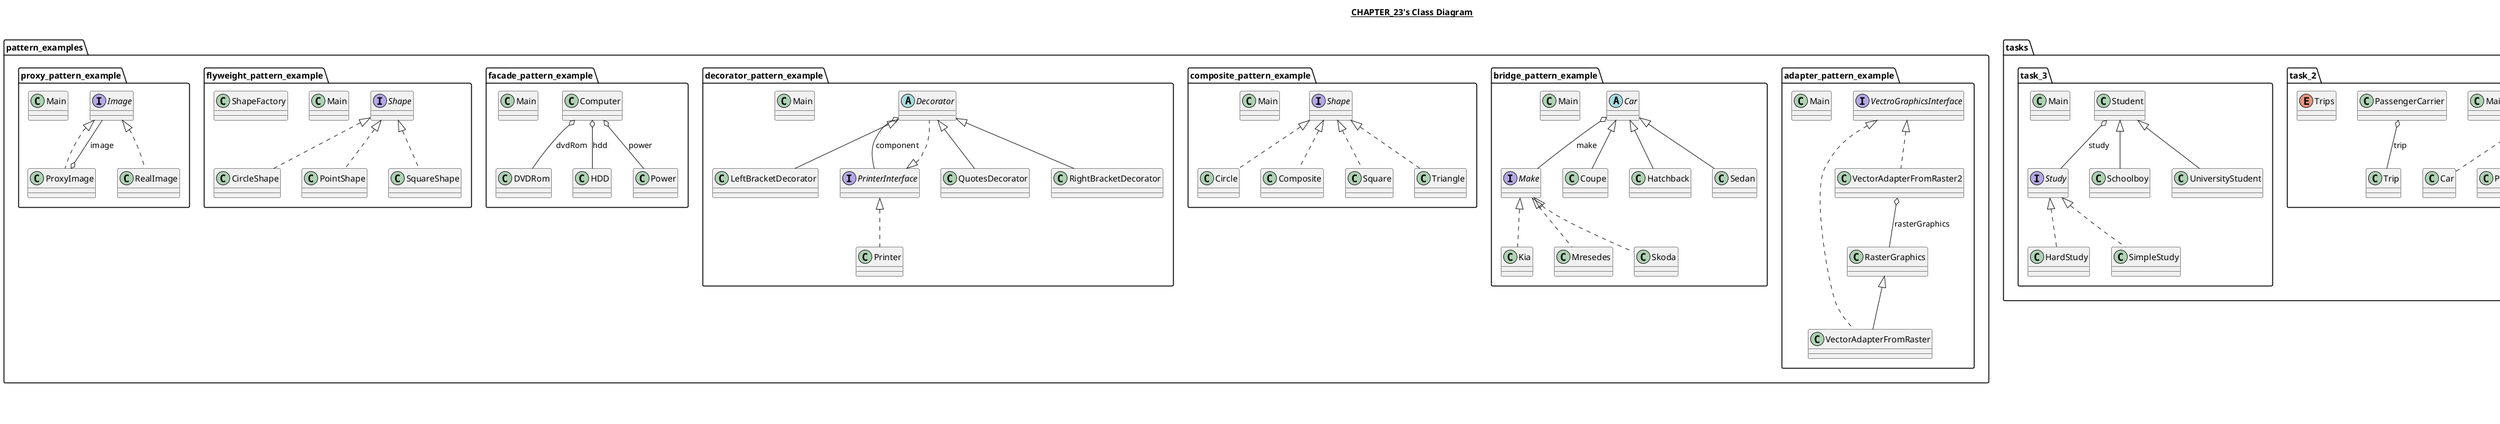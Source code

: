 @startuml

title __CHAPTER_23's Class Diagram__\n

  namespace pattern_examples.adapter_pattern_example {
    class pattern_examples.adapter_pattern_example.Main {
    }
  }
  

  namespace pattern_examples.adapter_pattern_example {
    class pattern_examples.adapter_pattern_example.RasterGraphics {
    }
  }
  

  namespace pattern_examples.adapter_pattern_example {
    class pattern_examples.adapter_pattern_example.VectorAdapterFromRaster {
    }
  }
  

  namespace pattern_examples.adapter_pattern_example {
    class pattern_examples.adapter_pattern_example.VectorAdapterFromRaster2 {
    }
  }
  

  namespace pattern_examples.adapter_pattern_example {
    interface pattern_examples.adapter_pattern_example.VectroGraphicsInterface {
    }
  }
  

  namespace pattern_examples.bridge_pattern_example {
    abstract class pattern_examples.bridge_pattern_example.Car {
    }
  }
  

  namespace pattern_examples.bridge_pattern_example {
    class pattern_examples.bridge_pattern_example.Coupe {
    }
  }
  

  namespace pattern_examples.bridge_pattern_example {
    class pattern_examples.bridge_pattern_example.Hatchback {
    }
  }
  

  namespace pattern_examples.bridge_pattern_example {
    class pattern_examples.bridge_pattern_example.Kia {
    }
  }
  

  namespace pattern_examples.bridge_pattern_example {
    class pattern_examples.bridge_pattern_example.Main {
    }
  }
  

  namespace pattern_examples.bridge_pattern_example {
    interface pattern_examples.bridge_pattern_example.Make {
    }
  }
  

  namespace pattern_examples.bridge_pattern_example {
    class pattern_examples.bridge_pattern_example.Mresedes {
    }
  }
  

  namespace pattern_examples.bridge_pattern_example {
    class pattern_examples.bridge_pattern_example.Sedan {
    }
  }
  

  namespace pattern_examples.bridge_pattern_example {
    class pattern_examples.bridge_pattern_example.Skoda {
    }
  }
  

  namespace pattern_examples.composite_pattern_example {
    class pattern_examples.composite_pattern_example.Circle {
    }
  }
  

  namespace pattern_examples.composite_pattern_example {
    class pattern_examples.composite_pattern_example.Composite {
    }
  }
  

  namespace pattern_examples.composite_pattern_example {
    class pattern_examples.composite_pattern_example.Main {
    }
  }
  

  namespace pattern_examples.composite_pattern_example {
    interface pattern_examples.composite_pattern_example.Shape {
    }
  }
  

  namespace pattern_examples.composite_pattern_example {
    class pattern_examples.composite_pattern_example.Square {
    }
  }
  

  namespace pattern_examples.composite_pattern_example {
    class pattern_examples.composite_pattern_example.Triangle {
    }
  }
  

  namespace pattern_examples.decorator_pattern_example {
    abstract class pattern_examples.decorator_pattern_example.Decorator {
    }
  }
  

  namespace pattern_examples.decorator_pattern_example {
    class pattern_examples.decorator_pattern_example.LeftBracketDecorator {
    }
  }
  

  namespace pattern_examples.decorator_pattern_example {
    class pattern_examples.decorator_pattern_example.Main {
    }
  }
  

  namespace pattern_examples.decorator_pattern_example {
    class pattern_examples.decorator_pattern_example.Printer {
    }
  }
  

  namespace pattern_examples.decorator_pattern_example {
    interface pattern_examples.decorator_pattern_example.PrinterInterface {
    }
  }
  

  namespace pattern_examples.decorator_pattern_example {
    class pattern_examples.decorator_pattern_example.QuotesDecorator {
    }
  }
  

  namespace pattern_examples.decorator_pattern_example {
    class pattern_examples.decorator_pattern_example.RightBracketDecorator {
    }
  }
  

  namespace pattern_examples.facade_pattern_example {
    class pattern_examples.facade_pattern_example.Computer {
    }
  }
  

  namespace pattern_examples.facade_pattern_example {
    class pattern_examples.facade_pattern_example.DVDRom {
    }
  }
  

  namespace pattern_examples.facade_pattern_example {
    class pattern_examples.facade_pattern_example.HDD {
    }
  }
  

  namespace pattern_examples.facade_pattern_example {
    class pattern_examples.facade_pattern_example.Main {
    }
  }
  

  namespace pattern_examples.facade_pattern_example {
    class pattern_examples.facade_pattern_example.Power {
    }
  }
  

  namespace pattern_examples.flyweight_pattern_example {
    class pattern_examples.flyweight_pattern_example.CircleShape {
    }
  }
  

  namespace pattern_examples.flyweight_pattern_example {
    class pattern_examples.flyweight_pattern_example.Main {
    }
  }
  

  namespace pattern_examples.flyweight_pattern_example {
    class pattern_examples.flyweight_pattern_example.PointShape {
    }
  }
  

  namespace pattern_examples.flyweight_pattern_example {
    interface pattern_examples.flyweight_pattern_example.Shape {
    }
  }
  

  namespace pattern_examples.flyweight_pattern_example {
    class pattern_examples.flyweight_pattern_example.ShapeFactory {
    }
  }
  

  namespace pattern_examples.flyweight_pattern_example {
    class pattern_examples.flyweight_pattern_example.SquareShape {
    }
  }
  

  namespace pattern_examples.proxy_pattern_example {
    interface pattern_examples.proxy_pattern_example.Image {
    }
  }
  

  namespace pattern_examples.proxy_pattern_example {
    class pattern_examples.proxy_pattern_example.Main {
    }
  }
  

  namespace pattern_examples.proxy_pattern_example {
    class pattern_examples.proxy_pattern_example.ProxyImage {
    }
  }
  

  namespace pattern_examples.proxy_pattern_example {
    class pattern_examples.proxy_pattern_example.RealImage {
    }
  }
  

  namespace tasks.task_1 {
    class tasks.task_1.Bicycle {
    }
  }
  

  namespace tasks.task_1 {
    class tasks.task_1.Car {
    }
  }
  

  namespace tasks.task_1 {
    class tasks.task_1.Carriage {
    }
  }
  

  namespace tasks.task_1 {
    class tasks.task_1.Facade {
    }
  }
  

  namespace tasks.task_1 {
    class tasks.task_1.Main {
    }
  }
  

  namespace tasks.task_1 {
    class tasks.task_1.Transport {
    }
  }
  

  namespace tasks.task_2 {
    class tasks.task_2.Car {
    }
  }
  

  namespace tasks.task_2 {
    class tasks.task_2.Main {
    }
  }
  

  namespace tasks.task_2 {
    class tasks.task_2.PassengerCarrier {
    }
  }
  

  namespace tasks.task_2 {
    class tasks.task_2.Plane {
    }
  }
  

  namespace tasks.task_2 {
    class tasks.task_2.Train {
    }
  }
  

  namespace tasks.task_2 {
    class tasks.task_2.Trip {
    }
  }
  

  namespace tasks.task_2 {
    interface tasks.task_2.Tripable {
    }
  }
  

  namespace tasks.task_2 {
    enum Trips {
    }
  }
  

  namespace tasks.task_3 {
    class tasks.task_3.HardStudy {
    }
  }
  

  namespace tasks.task_3 {
    class tasks.task_3.Main {
    }
  }
  

  namespace tasks.task_3 {
    class tasks.task_3.Schoolboy {
    }
  }
  

  namespace tasks.task_3 {
    class tasks.task_3.SimpleStudy {
    }
  }
  

  namespace tasks.task_3 {
    class tasks.task_3.Student {
    }
  }
  

  namespace tasks.task_3 {
    interface tasks.task_3.Study {
    }
  }
  

  namespace tasks.task_3 {
    class tasks.task_3.UniversityStudent {
    }
  }
  

  pattern_examples.adapter_pattern_example.VectorAdapterFromRaster .up.|> pattern_examples.adapter_pattern_example.VectroGraphicsInterface
  pattern_examples.adapter_pattern_example.VectorAdapterFromRaster -up-|> pattern_examples.adapter_pattern_example.RasterGraphics
  pattern_examples.adapter_pattern_example.VectorAdapterFromRaster2 .up.|> pattern_examples.adapter_pattern_example.VectroGraphicsInterface
  pattern_examples.adapter_pattern_example.VectorAdapterFromRaster2 o-- pattern_examples.adapter_pattern_example.RasterGraphics : rasterGraphics
  pattern_examples.bridge_pattern_example.Car o-- pattern_examples.bridge_pattern_example.Make : make
  pattern_examples.bridge_pattern_example.Coupe -up-|> pattern_examples.bridge_pattern_example.Car
  pattern_examples.bridge_pattern_example.Hatchback -up-|> pattern_examples.bridge_pattern_example.Car
  pattern_examples.bridge_pattern_example.Kia .up.|> pattern_examples.bridge_pattern_example.Make
  pattern_examples.bridge_pattern_example.Mresedes .up.|> pattern_examples.bridge_pattern_example.Make
  pattern_examples.bridge_pattern_example.Sedan -up-|> pattern_examples.bridge_pattern_example.Car
  pattern_examples.bridge_pattern_example.Skoda .up.|> pattern_examples.bridge_pattern_example.Make
  pattern_examples.composite_pattern_example.Circle .up.|> pattern_examples.composite_pattern_example.Shape
  pattern_examples.composite_pattern_example.Composite .up.|> pattern_examples.composite_pattern_example.Shape
  pattern_examples.composite_pattern_example.Square .up.|> pattern_examples.composite_pattern_example.Shape
  pattern_examples.composite_pattern_example.Triangle .up.|> pattern_examples.composite_pattern_example.Shape
  pattern_examples.decorator_pattern_example.Decorator .up.|> pattern_examples.decorator_pattern_example.PrinterInterface
  pattern_examples.decorator_pattern_example.Decorator o-- pattern_examples.decorator_pattern_example.PrinterInterface : component
  pattern_examples.decorator_pattern_example.LeftBracketDecorator -up-|> pattern_examples.decorator_pattern_example.Decorator
  pattern_examples.decorator_pattern_example.Printer .up.|> pattern_examples.decorator_pattern_example.PrinterInterface
  pattern_examples.decorator_pattern_example.QuotesDecorator -up-|> pattern_examples.decorator_pattern_example.Decorator
  pattern_examples.decorator_pattern_example.RightBracketDecorator -up-|> pattern_examples.decorator_pattern_example.Decorator
  pattern_examples.facade_pattern_example.Computer o-- pattern_examples.facade_pattern_example.DVDRom : dvdRom
  pattern_examples.facade_pattern_example.Computer o-- pattern_examples.facade_pattern_example.HDD : hdd
  pattern_examples.facade_pattern_example.Computer o-- pattern_examples.facade_pattern_example.Power : power
  pattern_examples.flyweight_pattern_example.CircleShape .up.|> pattern_examples.flyweight_pattern_example.Shape
  pattern_examples.flyweight_pattern_example.PointShape .up.|> pattern_examples.flyweight_pattern_example.Shape
  pattern_examples.flyweight_pattern_example.SquareShape .up.|> pattern_examples.flyweight_pattern_example.Shape
  pattern_examples.proxy_pattern_example.ProxyImage .up.|> pattern_examples.proxy_pattern_example.Image
  pattern_examples.proxy_pattern_example.ProxyImage o-- pattern_examples.proxy_pattern_example.Image : image
  pattern_examples.proxy_pattern_example.RealImage .up.|> pattern_examples.proxy_pattern_example.Image
  tasks.task_1.Bicycle -up-|> tasks.task_1.Transport
  tasks.task_1.Car -up-|> tasks.task_1.Transport
  tasks.task_1.Carriage -up-|> tasks.task_1.Transport
  tasks.task_2.Car .up.|> tasks.task_2.Tripable
  tasks.task_2.PassengerCarrier o-- tasks.task_2.Trip : trip
  tasks.task_2.Plane .up.|> tasks.task_2.Tripable
  tasks.task_2.Train .up.|> tasks.task_2.Tripable
  tasks.task_3.HardStudy .up.|> tasks.task_3.Study
  tasks.task_3.Schoolboy -up-|> tasks.task_3.Student
  tasks.task_3.SimpleStudy .up.|> tasks.task_3.Study
  tasks.task_3.Student o-- tasks.task_3.Study : study
  tasks.task_3.UniversityStudent -up-|> tasks.task_3.Student


right footer


PlantUML diagram generated by SketchIt! (https://bitbucket.org/pmesmeur/sketch.it)
For more information about this tool, please contact philippe.mesmeur@gmail.com
endfooter

@enduml
